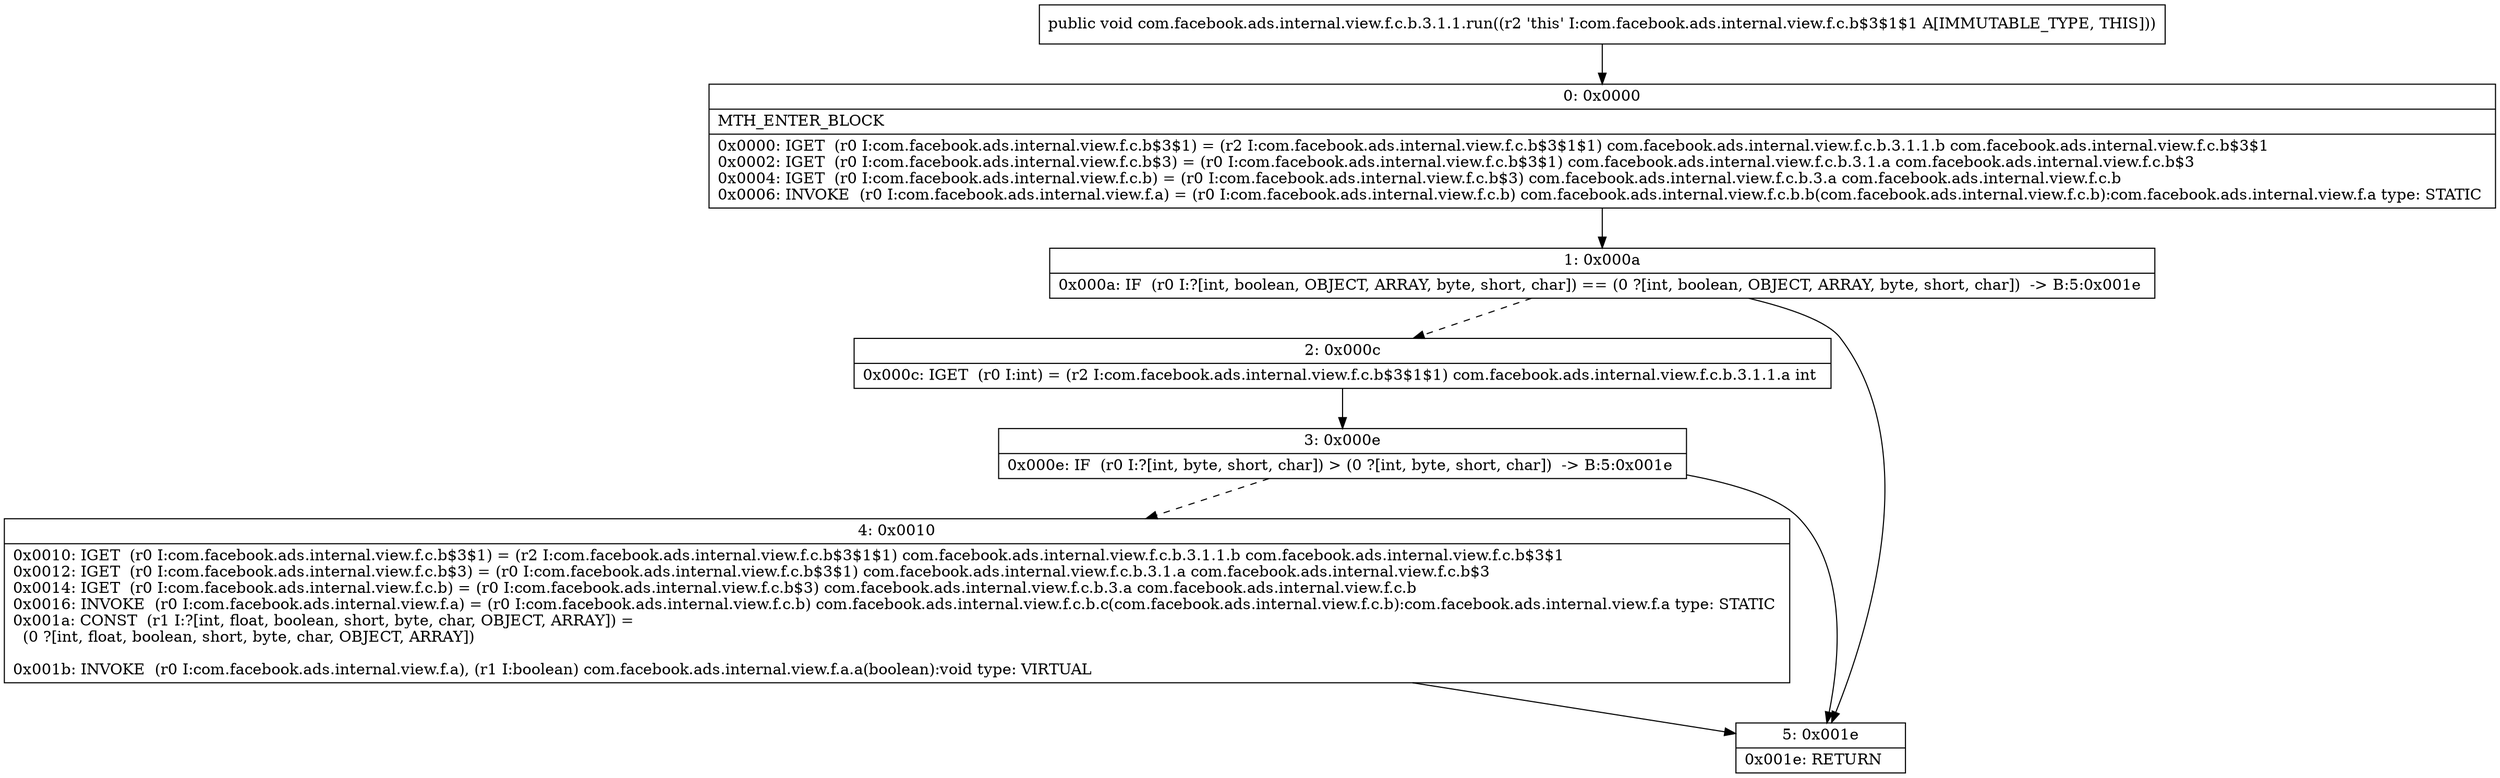 digraph "CFG forcom.facebook.ads.internal.view.f.c.b.3.1.1.run()V" {
Node_0 [shape=record,label="{0\:\ 0x0000|MTH_ENTER_BLOCK\l|0x0000: IGET  (r0 I:com.facebook.ads.internal.view.f.c.b$3$1) = (r2 I:com.facebook.ads.internal.view.f.c.b$3$1$1) com.facebook.ads.internal.view.f.c.b.3.1.1.b com.facebook.ads.internal.view.f.c.b$3$1 \l0x0002: IGET  (r0 I:com.facebook.ads.internal.view.f.c.b$3) = (r0 I:com.facebook.ads.internal.view.f.c.b$3$1) com.facebook.ads.internal.view.f.c.b.3.1.a com.facebook.ads.internal.view.f.c.b$3 \l0x0004: IGET  (r0 I:com.facebook.ads.internal.view.f.c.b) = (r0 I:com.facebook.ads.internal.view.f.c.b$3) com.facebook.ads.internal.view.f.c.b.3.a com.facebook.ads.internal.view.f.c.b \l0x0006: INVOKE  (r0 I:com.facebook.ads.internal.view.f.a) = (r0 I:com.facebook.ads.internal.view.f.c.b) com.facebook.ads.internal.view.f.c.b.b(com.facebook.ads.internal.view.f.c.b):com.facebook.ads.internal.view.f.a type: STATIC \l}"];
Node_1 [shape=record,label="{1\:\ 0x000a|0x000a: IF  (r0 I:?[int, boolean, OBJECT, ARRAY, byte, short, char]) == (0 ?[int, boolean, OBJECT, ARRAY, byte, short, char])  \-\> B:5:0x001e \l}"];
Node_2 [shape=record,label="{2\:\ 0x000c|0x000c: IGET  (r0 I:int) = (r2 I:com.facebook.ads.internal.view.f.c.b$3$1$1) com.facebook.ads.internal.view.f.c.b.3.1.1.a int \l}"];
Node_3 [shape=record,label="{3\:\ 0x000e|0x000e: IF  (r0 I:?[int, byte, short, char]) \> (0 ?[int, byte, short, char])  \-\> B:5:0x001e \l}"];
Node_4 [shape=record,label="{4\:\ 0x0010|0x0010: IGET  (r0 I:com.facebook.ads.internal.view.f.c.b$3$1) = (r2 I:com.facebook.ads.internal.view.f.c.b$3$1$1) com.facebook.ads.internal.view.f.c.b.3.1.1.b com.facebook.ads.internal.view.f.c.b$3$1 \l0x0012: IGET  (r0 I:com.facebook.ads.internal.view.f.c.b$3) = (r0 I:com.facebook.ads.internal.view.f.c.b$3$1) com.facebook.ads.internal.view.f.c.b.3.1.a com.facebook.ads.internal.view.f.c.b$3 \l0x0014: IGET  (r0 I:com.facebook.ads.internal.view.f.c.b) = (r0 I:com.facebook.ads.internal.view.f.c.b$3) com.facebook.ads.internal.view.f.c.b.3.a com.facebook.ads.internal.view.f.c.b \l0x0016: INVOKE  (r0 I:com.facebook.ads.internal.view.f.a) = (r0 I:com.facebook.ads.internal.view.f.c.b) com.facebook.ads.internal.view.f.c.b.c(com.facebook.ads.internal.view.f.c.b):com.facebook.ads.internal.view.f.a type: STATIC \l0x001a: CONST  (r1 I:?[int, float, boolean, short, byte, char, OBJECT, ARRAY]) = \l  (0 ?[int, float, boolean, short, byte, char, OBJECT, ARRAY])\l \l0x001b: INVOKE  (r0 I:com.facebook.ads.internal.view.f.a), (r1 I:boolean) com.facebook.ads.internal.view.f.a.a(boolean):void type: VIRTUAL \l}"];
Node_5 [shape=record,label="{5\:\ 0x001e|0x001e: RETURN   \l}"];
MethodNode[shape=record,label="{public void com.facebook.ads.internal.view.f.c.b.3.1.1.run((r2 'this' I:com.facebook.ads.internal.view.f.c.b$3$1$1 A[IMMUTABLE_TYPE, THIS])) }"];
MethodNode -> Node_0;
Node_0 -> Node_1;
Node_1 -> Node_2[style=dashed];
Node_1 -> Node_5;
Node_2 -> Node_3;
Node_3 -> Node_4[style=dashed];
Node_3 -> Node_5;
Node_4 -> Node_5;
}

